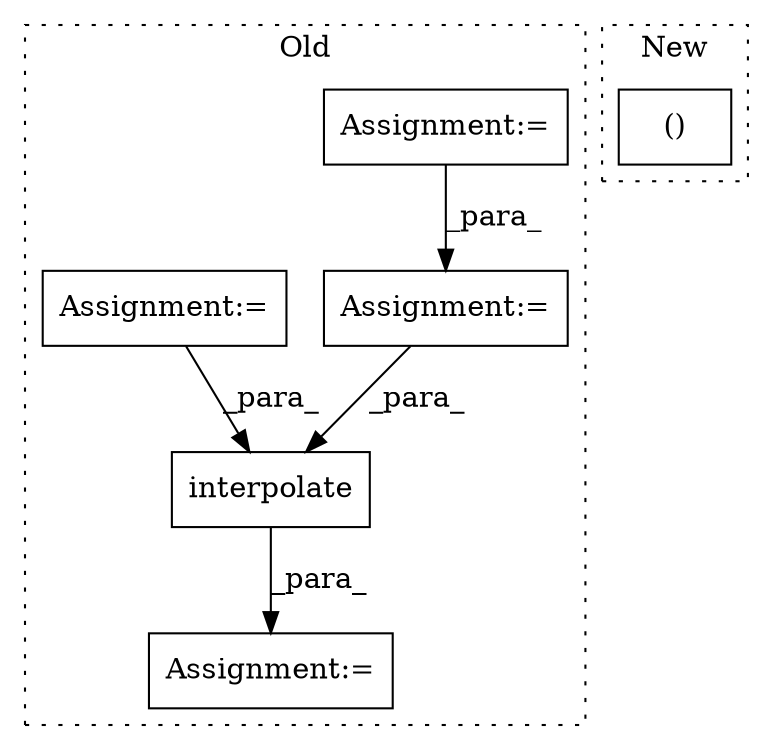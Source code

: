 digraph G {
subgraph cluster0 {
1 [label="interpolate" a="32" s="10668,10703" l="12,1" shape="box"];
3 [label="Assignment:=" a="7" s="10411" l="1" shape="box"];
4 [label="Assignment:=" a="7" s="10666" l="1" shape="box"];
5 [label="Assignment:=" a="7" s="10505" l="1" shape="box"];
6 [label="Assignment:=" a="7" s="10344" l="1" shape="box"];
label = "Old";
style="dotted";
}
subgraph cluster1 {
2 [label="()" a="106" s="9808" l="15" shape="box"];
label = "New";
style="dotted";
}
1 -> 4 [label="_para_"];
3 -> 5 [label="_para_"];
5 -> 1 [label="_para_"];
6 -> 1 [label="_para_"];
}